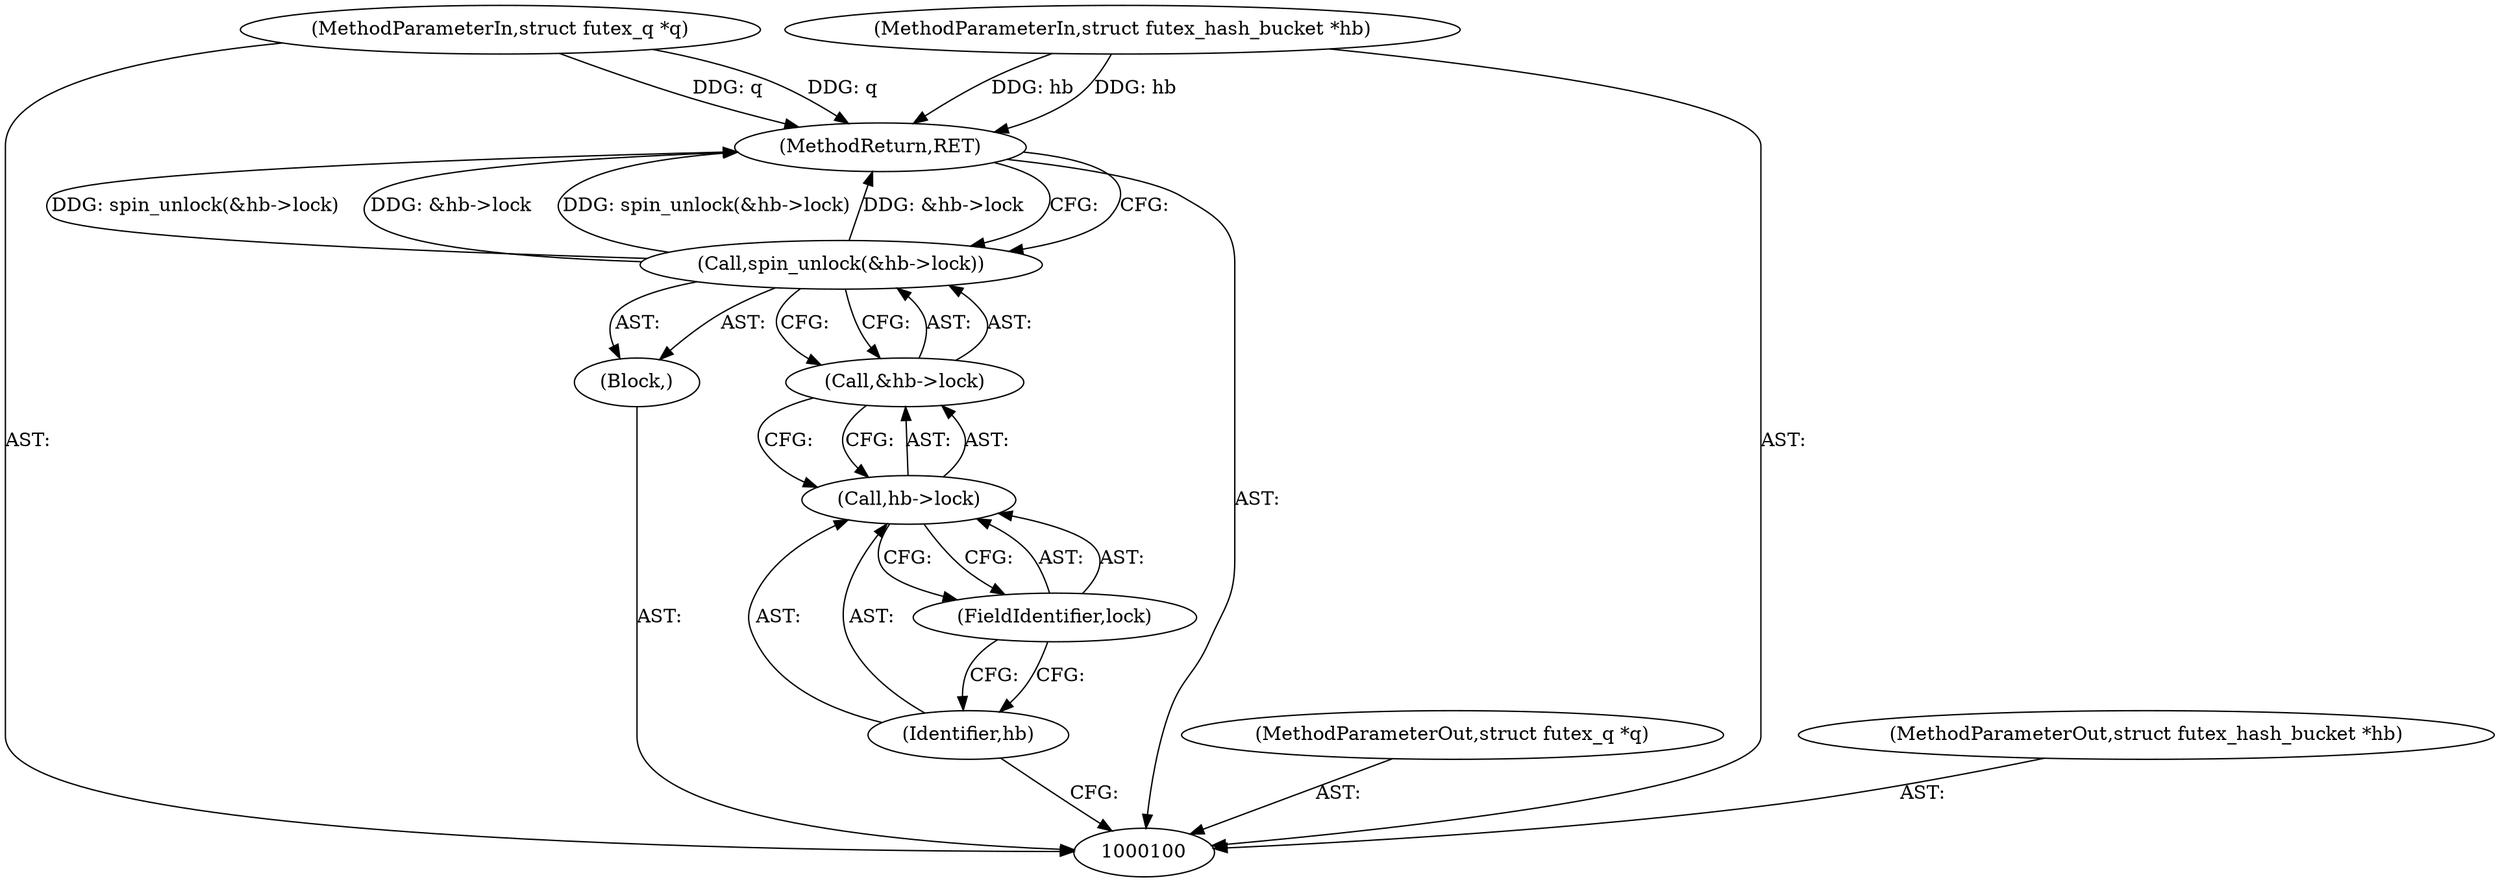 digraph "0_linux_7ada876a8703f23befbb20a7465a702ee39b1704_2" {
"1000109" [label="(MethodReturn,RET)"];
"1000101" [label="(MethodParameterIn,struct futex_q *q)"];
"1000128" [label="(MethodParameterOut,struct futex_q *q)"];
"1000102" [label="(MethodParameterIn,struct futex_hash_bucket *hb)"];
"1000129" [label="(MethodParameterOut,struct futex_hash_bucket *hb)"];
"1000103" [label="(Block,)"];
"1000105" [label="(Call,&hb->lock)"];
"1000106" [label="(Call,hb->lock)"];
"1000107" [label="(Identifier,hb)"];
"1000108" [label="(FieldIdentifier,lock)"];
"1000104" [label="(Call,spin_unlock(&hb->lock))"];
"1000109" -> "1000100"  [label="AST: "];
"1000109" -> "1000104"  [label="CFG: "];
"1000104" -> "1000109"  [label="DDG: spin_unlock(&hb->lock)"];
"1000104" -> "1000109"  [label="DDG: &hb->lock"];
"1000102" -> "1000109"  [label="DDG: hb"];
"1000101" -> "1000109"  [label="DDG: q"];
"1000101" -> "1000100"  [label="AST: "];
"1000101" -> "1000109"  [label="DDG: q"];
"1000128" -> "1000100"  [label="AST: "];
"1000102" -> "1000100"  [label="AST: "];
"1000102" -> "1000109"  [label="DDG: hb"];
"1000129" -> "1000100"  [label="AST: "];
"1000103" -> "1000100"  [label="AST: "];
"1000104" -> "1000103"  [label="AST: "];
"1000105" -> "1000104"  [label="AST: "];
"1000105" -> "1000106"  [label="CFG: "];
"1000106" -> "1000105"  [label="AST: "];
"1000104" -> "1000105"  [label="CFG: "];
"1000106" -> "1000105"  [label="AST: "];
"1000106" -> "1000108"  [label="CFG: "];
"1000107" -> "1000106"  [label="AST: "];
"1000108" -> "1000106"  [label="AST: "];
"1000105" -> "1000106"  [label="CFG: "];
"1000107" -> "1000106"  [label="AST: "];
"1000107" -> "1000100"  [label="CFG: "];
"1000108" -> "1000107"  [label="CFG: "];
"1000108" -> "1000106"  [label="AST: "];
"1000108" -> "1000107"  [label="CFG: "];
"1000106" -> "1000108"  [label="CFG: "];
"1000104" -> "1000103"  [label="AST: "];
"1000104" -> "1000105"  [label="CFG: "];
"1000105" -> "1000104"  [label="AST: "];
"1000109" -> "1000104"  [label="CFG: "];
"1000104" -> "1000109"  [label="DDG: spin_unlock(&hb->lock)"];
"1000104" -> "1000109"  [label="DDG: &hb->lock"];
}
